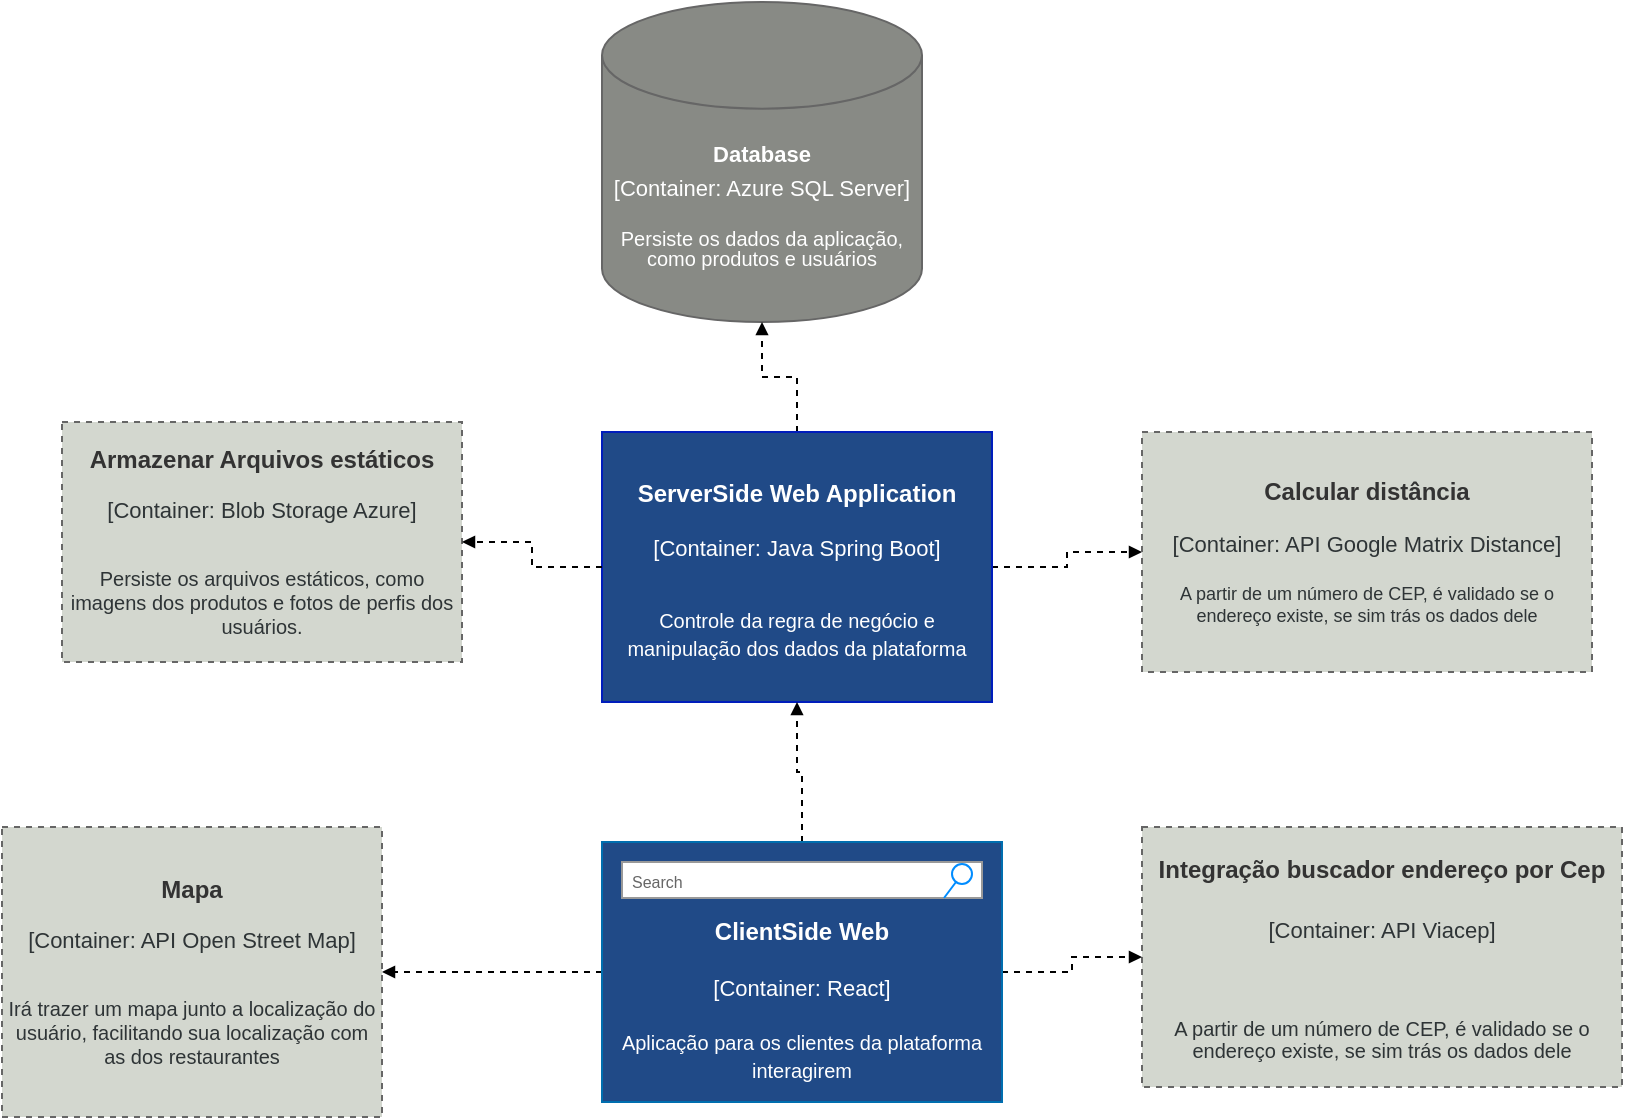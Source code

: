 <mxfile version="21.0.8"><diagram id="gcbr01LkyyDp28PXYt_q" name="Page-2"><mxGraphModel dx="2222" dy="795" grid="1" gridSize="10" guides="1" tooltips="1" connect="1" arrows="1" fold="1" page="1" pageScale="1" pageWidth="850" pageHeight="1100" math="0" shadow="0"><root><mxCell id="0"/><mxCell id="1" parent="0"/><mxCell id="HVqEPDBOLAPvE_vC_e2d-1" value="&lt;p style=&quot;line-height: 60%;&quot;&gt;&lt;font color=&quot;#ffffff&quot;&gt;&lt;b&gt;&lt;br&gt;&lt;/b&gt;&lt;/font&gt;&lt;/p&gt;&lt;p style=&quot;line-height: 60%;&quot;&gt;&lt;font color=&quot;#ffffff&quot;&gt;&lt;b&gt;&lt;br&gt;&lt;/b&gt;&lt;/font&gt;&lt;/p&gt;&lt;p style=&quot;line-height: 160%; font-size: 11px;&quot;&gt;&lt;font color=&quot;#ffffff&quot;&gt;&lt;b&gt;Database&lt;/b&gt;&lt;/font&gt;&lt;font style=&quot;font-size: 11px;&quot; color=&quot;#ffffff&quot;&gt;&lt;br&gt;&lt;font style=&quot;font-size: 11px;&quot;&gt;&lt;span id=&quot;page253R_mcid52&quot; class=&quot;markedContent&quot;&gt;&lt;span dir=&quot;ltr&quot; role=&quot;presentation&quot; style=&quot;left: calc(var(--scale-factor)*272.18px); top: calc(var(--scale-factor)*179.43px); font-family: sans-serif; transform: scaleX(0.869);&quot;&gt;[Container: Azure SQL Server]&lt;/span&gt;&lt;/span&gt;&lt;/font&gt;&lt;/font&gt;&lt;/p&gt;&lt;p style=&quot;line-height: 100%; font-size: 10px;&quot;&gt;&lt;font style=&quot;font-size: 10px;&quot; color=&quot;#ffffff&quot;&gt;&lt;font style=&quot;font-size: 10px;&quot;&gt;Persiste os dados da aplicação, como produtos e usuários&lt;span id=&quot;page253R_mcid54&quot; class=&quot;markedContent&quot;&gt;&lt;br&gt;&lt;/span&gt;&lt;/font&gt;&lt;/font&gt;&lt;/p&gt;" style="strokeWidth=1;html=1;shape=mxgraph.flowchart.database;whiteSpace=wrap;fillColor=#888a85;fontColor=#333333;strokeColor=#666666;" vertex="1" parent="1"><mxGeometry x="60" y="140" width="160" height="160" as="geometry"/></mxCell><mxCell id="HVqEPDBOLAPvE_vC_e2d-10" value="&lt;div&gt;&lt;font size=&quot;1&quot;&gt;&lt;b&gt;&lt;font style=&quot;font-size: 12px;&quot;&gt;Integração buscador endereço por Cep&lt;/font&gt;&lt;/b&gt;&lt;/font&gt;&lt;/div&gt;&lt;div&gt;&lt;font size=&quot;1&quot;&gt;&lt;b&gt;&lt;font style=&quot;font-size: 12px;&quot;&gt;&lt;br&gt;&lt;/font&gt;&lt;/b&gt;&lt;/font&gt;&lt;/div&gt;&lt;div style=&quot;line-height: 150%; font-size: 11px;&quot;&gt;&lt;font style=&quot;font-size: 11px;&quot; color=&quot;#2e3436&quot;&gt;[Container: API Viacep]&lt;b&gt;&lt;br&gt;&lt;/b&gt;&lt;/font&gt;&lt;/div&gt;&lt;div style=&quot;line-height: 150%;&quot;&gt;&lt;font style=&quot;font-size: 12px;&quot; color=&quot;#2e3436&quot;&gt;&lt;b&gt;&lt;br&gt;&lt;/b&gt;&lt;/font&gt;&lt;/div&gt;&lt;div style=&quot;line-height: 150%;&quot;&gt;&lt;font style=&quot;font-size: 12px;&quot; color=&quot;#2e3436&quot;&gt;&lt;b&gt;&lt;br&gt;&lt;/b&gt;&lt;/font&gt;&lt;/div&gt;&lt;div style=&quot;line-height: 110%; font-size: 10px;&quot;&gt;&lt;font style=&quot;font-size: 10px;&quot; color=&quot;#2e3436&quot;&gt;&lt;font style=&quot;font-size: 10px;&quot;&gt;A partir de um número de CEP, é validado se o endereço existe, se sim trás os dados dele&lt;span id=&quot;page253R_mcid54&quot; class=&quot;markedContent&quot;&gt;&lt;/span&gt;&lt;/font&gt;&lt;/font&gt;&lt;/div&gt;&lt;div&gt;&lt;font color=&quot;#2e3436&quot;&gt;&lt;font style=&quot;font-size: 6px;&quot;&gt;&lt;span id=&quot;page253R_mcid54&quot; class=&quot;markedContent&quot;&gt;&lt;/span&gt;&lt;/font&gt;&lt;/font&gt;&lt;/div&gt;" style="rounded=0;whiteSpace=wrap;html=1;fillColor=#d3d7cf;strokeColor=#666666;fontColor=#333333;dashed=1;" vertex="1" parent="1"><mxGeometry x="330" y="552.5" width="240" height="130" as="geometry"/></mxCell><mxCell id="HVqEPDBOLAPvE_vC_e2d-13" value="&lt;div&gt;&lt;b&gt;Mapa&lt;/b&gt;&lt;/div&gt;&lt;div&gt;&lt;b&gt;&lt;br&gt; &lt;/b&gt;&lt;/div&gt;&lt;div style=&quot;line-height: 75%; font-size: 11px;&quot;&gt;&lt;font style=&quot;font-size: 11px;&quot; color=&quot;#2e3436&quot;&gt;[Container: API Open Street Map]&lt;/font&gt;&lt;/div&gt;&lt;div style=&quot;line-height: 75%; font-size: 11px;&quot;&gt;&lt;font style=&quot;font-size: 11px;&quot; color=&quot;#2e3436&quot;&gt;&lt;b&gt;&lt;br&gt;&lt;/b&gt;&lt;/font&gt;&lt;/div&gt;&lt;div style=&quot;line-height: 75%; font-size: 11px;&quot;&gt;&lt;font style=&quot;font-size: 11px;&quot; color=&quot;#2e3436&quot;&gt;&lt;b&gt;&lt;br&gt;&lt;/b&gt;&lt;/font&gt;&lt;/div&gt;&lt;div style=&quot;line-height: 75%; font-size: 11px;&quot;&gt;&lt;font style=&quot;font-size: 11px;&quot; color=&quot;#2e3436&quot;&gt;&lt;b&gt;&lt;br&gt;&lt;/b&gt;&lt;/font&gt;&lt;/div&gt;&lt;div style=&quot;line-height: 120%; font-size: 10px;&quot;&gt;&lt;font style=&quot;font-size: 10px;&quot; color=&quot;#2e3436&quot;&gt;&lt;font style=&quot;font-size: 10px;&quot;&gt;Irá trazer um mapa junto a localização do usuário, facilitando sua localização com as dos restaurantes&lt;br&gt;&lt;span id=&quot;page253R_mcid54&quot; class=&quot;markedContent&quot;&gt;&lt;/span&gt;&lt;/font&gt;&lt;/font&gt;&lt;/div&gt;&lt;div&gt;&lt;font color=&quot;#2e3436&quot;&gt;&lt;font style=&quot;font-size: 6px;&quot;&gt;&lt;span id=&quot;page253R_mcid54&quot; class=&quot;markedContent&quot;&gt;&lt;/span&gt;&lt;/font&gt;&lt;/font&gt;&lt;/div&gt;" style="rounded=0;whiteSpace=wrap;html=1;fillColor=#d3d7cf;strokeColor=#666666;fontColor=#333333;dashed=1;" vertex="1" parent="1"><mxGeometry x="-240" y="552.5" width="190" height="145" as="geometry"/></mxCell><mxCell id="HVqEPDBOLAPvE_vC_e2d-21" style="edgeStyle=orthogonalEdgeStyle;rounded=0;orthogonalLoop=1;jettySize=auto;html=1;dashed=1;endArrow=block;endFill=1;endSize=4;" edge="1" parent="1" source="HVqEPDBOLAPvE_vC_e2d-16" target="HVqEPDBOLAPvE_vC_e2d-17"><mxGeometry relative="1" as="geometry"/></mxCell><mxCell id="HVqEPDBOLAPvE_vC_e2d-25" style="edgeStyle=orthogonalEdgeStyle;rounded=0;orthogonalLoop=1;jettySize=auto;html=1;dashed=1;endArrow=block;endFill=1;endSize=4;" edge="1" parent="1" source="HVqEPDBOLAPvE_vC_e2d-16" target="HVqEPDBOLAPvE_vC_e2d-1"><mxGeometry relative="1" as="geometry"/></mxCell><mxCell id="HVqEPDBOLAPvE_vC_e2d-16" value="&lt;br&gt;&lt;div&gt;&lt;span id=&quot;page54R_mcid35&quot; class=&quot;markedContent&quot;&gt;&lt;b&gt;ServerSide Web Application&lt;br&gt;&lt;/b&gt;&lt;/span&gt;&lt;/div&gt;&lt;div&gt;&lt;span id=&quot;page54R_mcid35&quot; class=&quot;markedContent&quot;&gt;&lt;b&gt;&lt;br&gt;&lt;/b&gt;&lt;/span&gt;&lt;/div&gt;&lt;div style=&quot;font-size: 11px;&quot;&gt;&lt;span id=&quot;page54R_mcid35&quot; class=&quot;markedContent&quot;&gt;&lt;font style=&quot;font-size: 11px;&quot;&gt;[Container: Java Spring Boot]&lt;/font&gt;&lt;/span&gt;&lt;/div&gt;&lt;div style=&quot;font-size: 8px;&quot;&gt;&lt;span id=&quot;page54R_mcid35&quot; class=&quot;markedContent&quot;&gt;&lt;font style=&quot;font-size: 10px;&quot;&gt;&lt;br&gt;&lt;/font&gt;&lt;/span&gt;&lt;/div&gt;&lt;div style=&quot;font-size: 8px;&quot;&gt;&lt;span id=&quot;page54R_mcid35&quot; class=&quot;markedContent&quot;&gt;&lt;font style=&quot;font-size: 8px;&quot;&gt;&lt;br&gt;&lt;/font&gt;&lt;/span&gt;&lt;/div&gt;&lt;div style=&quot;font-size: 8px;&quot;&gt;&lt;font style=&quot;font-size: 8px;&quot;&gt;&lt;span id=&quot;page54R_mcid35&quot; class=&quot;markedContent&quot;&gt;&lt;/span&gt;&lt;/font&gt;&lt;/div&gt;&lt;font style=&quot;font-size: 10px;&quot;&gt;Controle da regra de negócio e manipulação dos dados da plataforma&lt;/font&gt;&lt;br&gt;&lt;p style=&quot;line-height: 60%;&quot;&gt;&lt;/p&gt;" style="rounded=0;whiteSpace=wrap;html=1;fillColor=#204a87;strokeColor=#001DBC;fontColor=#ffffff;" vertex="1" parent="1"><mxGeometry x="60" y="355" width="195" height="135" as="geometry"/></mxCell><mxCell id="HVqEPDBOLAPvE_vC_e2d-17" value="&lt;div&gt;&lt;b&gt;Calcular distância&lt;/b&gt;&lt;/div&gt;&lt;br&gt;&lt;div style=&quot;line-height: 75%; font-size: 11px;&quot;&gt;&lt;font style=&quot;font-size: 11px;&quot; color=&quot;#2e3436&quot;&gt;[Container: API Google Matrix Distance]&lt;/font&gt;&lt;/div&gt;&lt;div style=&quot;line-height: 75%; font-size: 11px;&quot;&gt;&lt;font style=&quot;font-size: 11px;&quot; color=&quot;#2e3436&quot;&gt;&lt;b&gt;&lt;br&gt;&lt;/b&gt;&lt;/font&gt;&lt;/div&gt;&lt;div style=&quot;line-height: 75%; font-size: 11px;&quot;&gt;&lt;font style=&quot;font-size: 11px;&quot; color=&quot;#2e3436&quot;&gt;&lt;b&gt;&lt;br&gt;&lt;/b&gt;&lt;/font&gt;&lt;/div&gt;&lt;div style=&quot;line-height: 120%; font-size: 9px;&quot;&gt;&lt;font style=&quot;font-size: 9px;&quot; color=&quot;#2e3436&quot;&gt;&lt;font style=&quot;font-size: 9px;&quot;&gt;A partir de um número de CEP, é validado se o endereço existe, se sim trás os dados dele&lt;span id=&quot;page253R_mcid54&quot; class=&quot;markedContent&quot;&gt;&lt;/span&gt;&lt;/font&gt;&lt;/font&gt;&lt;/div&gt;&lt;div&gt;&lt;font color=&quot;#2e3436&quot;&gt;&lt;font style=&quot;font-size: 6px;&quot;&gt;&lt;span id=&quot;page253R_mcid54&quot; class=&quot;markedContent&quot;&gt;&lt;/span&gt;&lt;/font&gt;&lt;/font&gt;&lt;/div&gt;" style="rounded=0;whiteSpace=wrap;html=1;fillColor=#d3d7cf;strokeColor=#666666;fontColor=#333333;dashed=1;" vertex="1" parent="1"><mxGeometry x="330" y="355" width="225" height="120" as="geometry"/></mxCell><mxCell id="HVqEPDBOLAPvE_vC_e2d-19" value="" style="group;fillColor=#dae8fc;strokeColor=#6c8ebf;gradientColor=#7ea6e0;container=0;" vertex="1" connectable="0" parent="1"><mxGeometry x="105" y="560" width="130" height="130" as="geometry"/></mxCell><mxCell id="HVqEPDBOLAPvE_vC_e2d-22" style="edgeStyle=orthogonalEdgeStyle;rounded=0;orthogonalLoop=1;jettySize=auto;html=1;dashed=1;endArrow=block;endFill=1;endSize=4;" edge="1" parent="1" source="HVqEPDBOLAPvE_vC_e2d-14" target="HVqEPDBOLAPvE_vC_e2d-10"><mxGeometry relative="1" as="geometry"/></mxCell><mxCell id="HVqEPDBOLAPvE_vC_e2d-23" style="edgeStyle=orthogonalEdgeStyle;rounded=0;orthogonalLoop=1;jettySize=auto;html=1;dashed=1;endArrow=block;endFill=1;endSize=4;" edge="1" parent="1" source="HVqEPDBOLAPvE_vC_e2d-14" target="HVqEPDBOLAPvE_vC_e2d-13"><mxGeometry relative="1" as="geometry"/></mxCell><mxCell id="HVqEPDBOLAPvE_vC_e2d-24" style="edgeStyle=orthogonalEdgeStyle;rounded=0;orthogonalLoop=1;jettySize=auto;html=1;dashed=1;endArrow=block;endFill=1;endSize=4;" edge="1" parent="1" source="HVqEPDBOLAPvE_vC_e2d-14" target="HVqEPDBOLAPvE_vC_e2d-16"><mxGeometry relative="1" as="geometry"/></mxCell><mxCell id="HVqEPDBOLAPvE_vC_e2d-14" value="&lt;br&gt;&lt;br&gt;&lt;div&gt;&lt;b&gt;ClientSide&lt;span id=&quot;page54R_mcid30&quot; class=&quot;markedContent&quot;&gt;&lt;/span&gt; Web&lt;/b&gt;&lt;span id=&quot;page54R_mcid32&quot; class=&quot;markedContent&quot;&gt;&lt;/span&gt;&lt;span id=&quot;page54R_mcid35&quot; class=&quot;markedContent&quot;&gt;&lt;br&gt;&lt;/span&gt;&lt;/div&gt;&lt;div&gt;&lt;span id=&quot;page54R_mcid35&quot; class=&quot;markedContent&quot;&gt;&lt;br&gt;&lt;/span&gt;&lt;/div&gt;&lt;div style=&quot;font-size: 11px;&quot;&gt;&lt;span id=&quot;page54R_mcid35&quot; class=&quot;markedContent&quot;&gt;&lt;font style=&quot;font-size: 11px;&quot;&gt;[Container: React]&lt;/font&gt;&lt;br&gt;&lt;br&gt;&lt;/span&gt;&lt;/div&gt;&lt;div&gt;&lt;span id=&quot;page54R_mcid35&quot; class=&quot;markedContent&quot;&gt;&lt;/span&gt;&lt;/div&gt;&lt;font style=&quot;font-size: 10px;&quot;&gt;Aplicação para os clientes da plataforma interagirem&lt;/font&gt;" style="rounded=0;whiteSpace=wrap;html=1;fillColor=#204a87;strokeColor=#006EAF;fontColor=#ffffff;" vertex="1" parent="1"><mxGeometry x="60" y="560" width="200" height="130" as="geometry"/></mxCell><mxCell id="HVqEPDBOLAPvE_vC_e2d-15" value="&lt;p style=&quot;line-height: 110%;&quot;&gt;&lt;font style=&quot;font-size: 8px;&quot;&gt;Search&lt;/font&gt;&lt;/p&gt;" style="strokeWidth=1;shadow=0;dashed=0;align=center;html=1;shape=mxgraph.mockup.forms.searchBox;strokeColor=#999999;mainText=;strokeColor2=#008cff;fontColor=#666666;fontSize=17;align=left;spacingLeft=3;whiteSpace=wrap;" vertex="1" parent="1"><mxGeometry x="70" y="570" width="180" height="18" as="geometry"/></mxCell><mxCell id="HVqEPDBOLAPvE_vC_e2d-28" value="&lt;div&gt;&lt;b&gt;Armazenar Arquivos estáticos&lt;/b&gt;&lt;/div&gt;&lt;div&gt;&lt;b&gt;&lt;br&gt;&lt;/b&gt;&lt;/div&gt;&lt;div style=&quot;line-height: 75%; font-size: 11px;&quot;&gt;&lt;font style=&quot;font-size: 11px;&quot; color=&quot;#2e3436&quot;&gt;[Container: Blob Storage Azure]&lt;/font&gt;&lt;/div&gt;&lt;div style=&quot;line-height: 75%; font-size: 11px;&quot;&gt;&lt;font style=&quot;font-size: 11px;&quot; color=&quot;#2e3436&quot;&gt;&lt;br&gt;&lt;/font&gt;&lt;/div&gt;&lt;div style=&quot;line-height: 75%; font-size: 11px;&quot;&gt;&lt;font style=&quot;font-size: 11px;&quot; color=&quot;#2e3436&quot;&gt;&lt;b&gt;&lt;br&gt;&lt;/b&gt;&lt;/font&gt;&lt;/div&gt;&lt;div style=&quot;line-height: 75%; font-size: 11px;&quot;&gt;&lt;font style=&quot;font-size: 11px;&quot; color=&quot;#2e3436&quot;&gt;&lt;b&gt;&lt;br&gt;&lt;/b&gt;&lt;/font&gt;&lt;/div&gt;&lt;div style=&quot;line-height: 120%; font-size: 10px;&quot;&gt;&lt;font style=&quot;font-size: 10px;&quot; color=&quot;#2e3436&quot;&gt;&lt;font style=&quot;font-size: 10px;&quot;&gt;Persiste os arquivos estáticos, como imagens dos produtos e fotos de perfis dos usuários.&lt;br&gt;&lt;span id=&quot;page253R_mcid54&quot; class=&quot;markedContent&quot;&gt;&lt;/span&gt;&lt;/font&gt;&lt;/font&gt;&lt;/div&gt;&lt;div&gt;&lt;font color=&quot;#2e3436&quot;&gt;&lt;font style=&quot;font-size: 6px;&quot;&gt;&lt;span id=&quot;page253R_mcid54&quot; class=&quot;markedContent&quot;&gt;&lt;/span&gt;&lt;/font&gt;&lt;/font&gt;&lt;/div&gt;" style="rounded=0;whiteSpace=wrap;html=1;fillColor=#d3d7cf;strokeColor=#666666;fontColor=#333333;dashed=1;" vertex="1" parent="1"><mxGeometry x="-210" y="350" width="200" height="120" as="geometry"/></mxCell><mxCell id="HVqEPDBOLAPvE_vC_e2d-30" style="edgeStyle=orthogonalEdgeStyle;rounded=0;orthogonalLoop=1;jettySize=auto;html=1;dashed=1;endArrow=block;endFill=1;endSize=4;" edge="1" parent="1" source="HVqEPDBOLAPvE_vC_e2d-16" target="HVqEPDBOLAPvE_vC_e2d-28"><mxGeometry relative="1" as="geometry"><mxPoint x="50" y="560" as="sourcePoint"/><mxPoint x="50" y="485" as="targetPoint"/></mxGeometry></mxCell></root></mxGraphModel></diagram></mxfile>